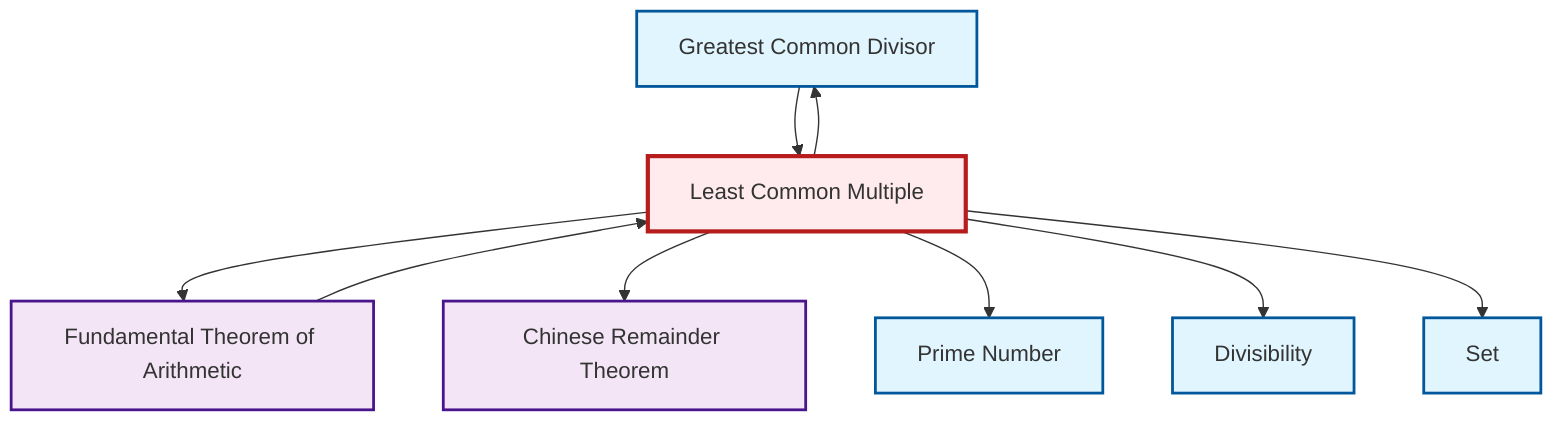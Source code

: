 graph TD
    classDef definition fill:#e1f5fe,stroke:#01579b,stroke-width:2px
    classDef theorem fill:#f3e5f5,stroke:#4a148c,stroke-width:2px
    classDef axiom fill:#fff3e0,stroke:#e65100,stroke-width:2px
    classDef example fill:#e8f5e9,stroke:#1b5e20,stroke-width:2px
    classDef current fill:#ffebee,stroke:#b71c1c,stroke-width:3px
    def-divisibility["Divisibility"]:::definition
    def-gcd["Greatest Common Divisor"]:::definition
    thm-chinese-remainder["Chinese Remainder Theorem"]:::theorem
    def-prime["Prime Number"]:::definition
    def-lcm["Least Common Multiple"]:::definition
    thm-fundamental-arithmetic["Fundamental Theorem of Arithmetic"]:::theorem
    def-set["Set"]:::definition
    def-gcd --> def-lcm
    def-lcm --> thm-fundamental-arithmetic
    thm-fundamental-arithmetic --> def-lcm
    def-lcm --> thm-chinese-remainder
    def-lcm --> def-prime
    def-lcm --> def-divisibility
    def-lcm --> def-gcd
    def-lcm --> def-set
    class def-lcm current